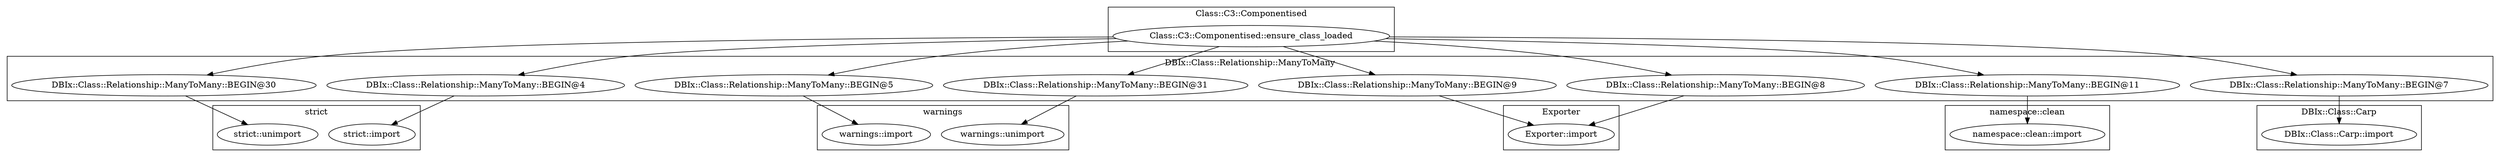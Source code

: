digraph {
graph [overlap=false]
subgraph cluster_warnings {
	label="warnings";
	"warnings::unimport";
	"warnings::import";
}
subgraph cluster_strict {
	label="strict";
	"strict::import";
	"strict::unimport";
}
subgraph cluster_DBIx_Class_Carp {
	label="DBIx::Class::Carp";
	"DBIx::Class::Carp::import";
}
subgraph cluster_Exporter {
	label="Exporter";
	"Exporter::import";
}
subgraph cluster_Class_C3_Componentised {
	label="Class::C3::Componentised";
	"Class::C3::Componentised::ensure_class_loaded";
}
subgraph cluster_DBIx_Class_Relationship_ManyToMany {
	label="DBIx::Class::Relationship::ManyToMany";
	"DBIx::Class::Relationship::ManyToMany::BEGIN@4";
	"DBIx::Class::Relationship::ManyToMany::BEGIN@5";
	"DBIx::Class::Relationship::ManyToMany::BEGIN@8";
	"DBIx::Class::Relationship::ManyToMany::BEGIN@31";
	"DBIx::Class::Relationship::ManyToMany::BEGIN@11";
	"DBIx::Class::Relationship::ManyToMany::BEGIN@9";
	"DBIx::Class::Relationship::ManyToMany::BEGIN@30";
	"DBIx::Class::Relationship::ManyToMany::BEGIN@7";
}
subgraph cluster_namespace_clean {
	label="namespace::clean";
	"namespace::clean::import";
}
"Class::C3::Componentised::ensure_class_loaded" -> "DBIx::Class::Relationship::ManyToMany::BEGIN@11";
"Class::C3::Componentised::ensure_class_loaded" -> "DBIx::Class::Relationship::ManyToMany::BEGIN@30";
"DBIx::Class::Relationship::ManyToMany::BEGIN@9" -> "Exporter::import";
"DBIx::Class::Relationship::ManyToMany::BEGIN@8" -> "Exporter::import";
"DBIx::Class::Relationship::ManyToMany::BEGIN@31" -> "warnings::unimport";
"Class::C3::Componentised::ensure_class_loaded" -> "DBIx::Class::Relationship::ManyToMany::BEGIN@9";
"Class::C3::Componentised::ensure_class_loaded" -> "DBIx::Class::Relationship::ManyToMany::BEGIN@5";
"DBIx::Class::Relationship::ManyToMany::BEGIN@7" -> "DBIx::Class::Carp::import";
"Class::C3::Componentised::ensure_class_loaded" -> "DBIx::Class::Relationship::ManyToMany::BEGIN@31";
"DBIx::Class::Relationship::ManyToMany::BEGIN@30" -> "strict::unimport";
"Class::C3::Componentised::ensure_class_loaded" -> "DBIx::Class::Relationship::ManyToMany::BEGIN@8";
"DBIx::Class::Relationship::ManyToMany::BEGIN@5" -> "warnings::import";
"Class::C3::Componentised::ensure_class_loaded" -> "DBIx::Class::Relationship::ManyToMany::BEGIN@4";
"Class::C3::Componentised::ensure_class_loaded" -> "DBIx::Class::Relationship::ManyToMany::BEGIN@7";
"DBIx::Class::Relationship::ManyToMany::BEGIN@11" -> "namespace::clean::import";
"DBIx::Class::Relationship::ManyToMany::BEGIN@4" -> "strict::import";
}
